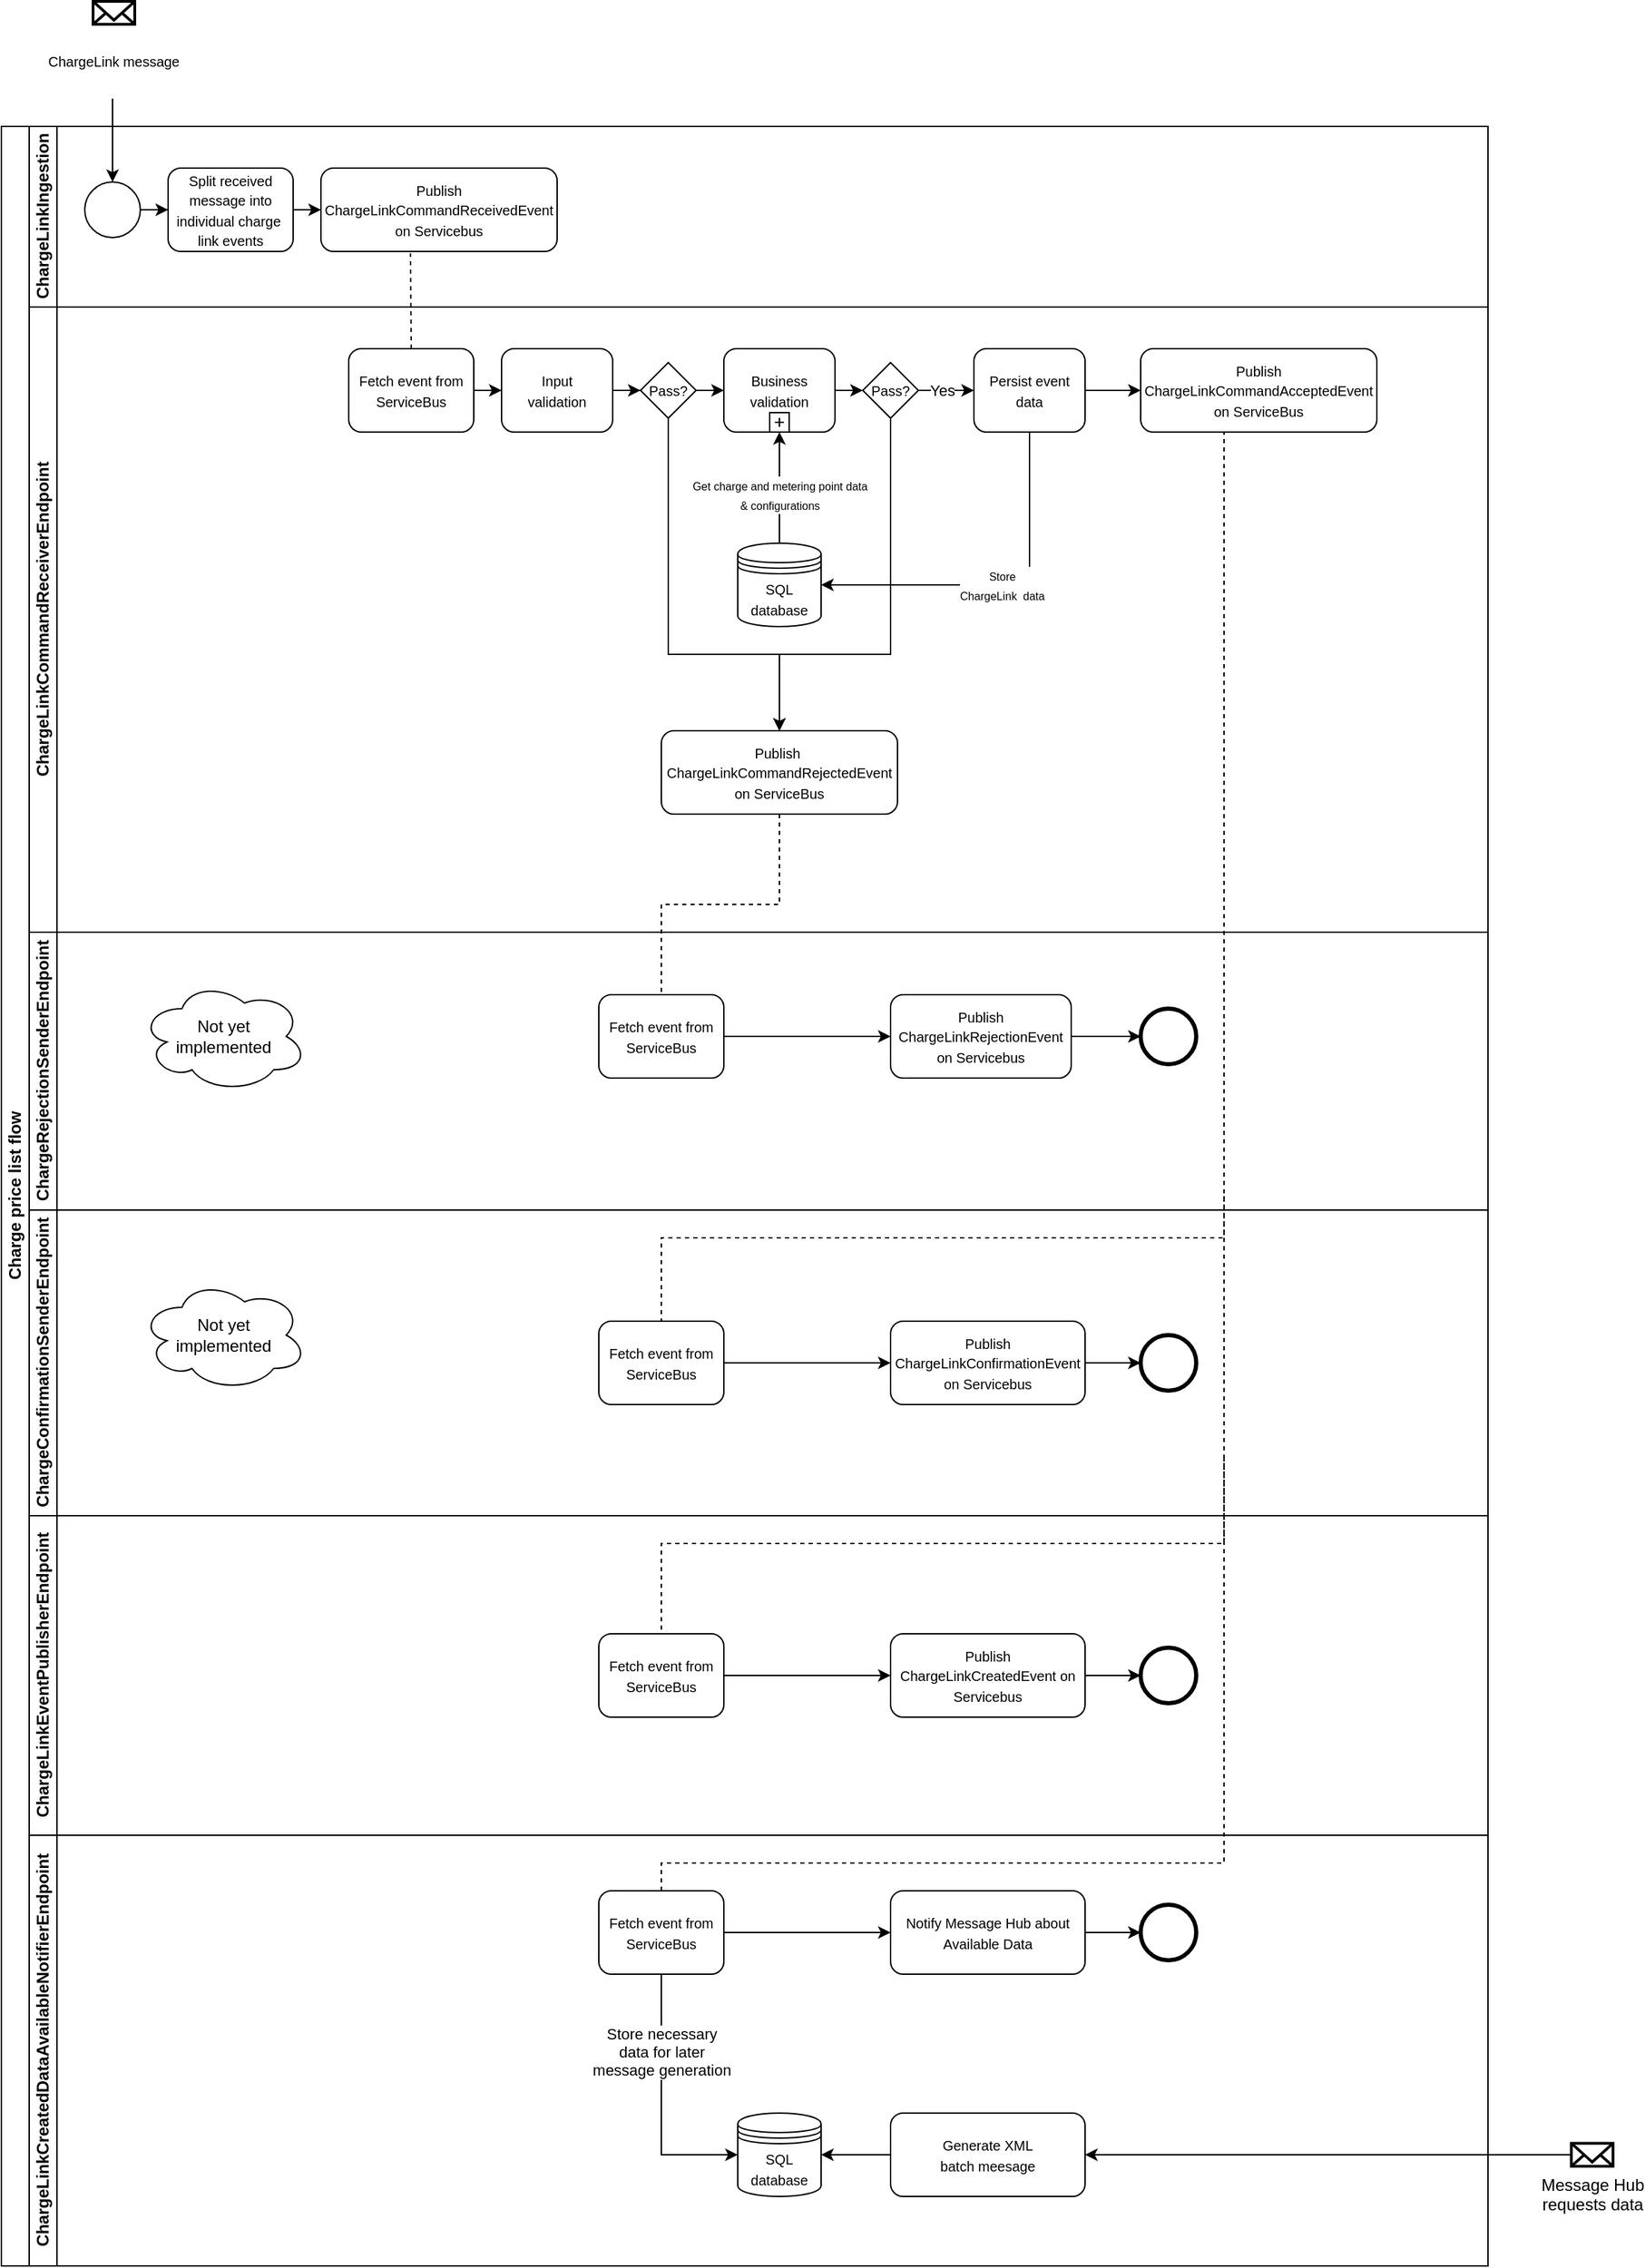 <mxfile version="15.4.0" type="device"><diagram id="prtHgNgQTEPvFCAcTncT" name="Page-1"><mxGraphModel dx="1088" dy="880" grid="1" gridSize="10" guides="1" tooltips="1" connect="1" arrows="1" fold="1" page="1" pageScale="1" pageWidth="827" pageHeight="1169" math="0" shadow="0"><root><mxCell id="0"/><mxCell id="1" parent="0"/><mxCell id="dNxyNK7c78bLwvsdeMH5-19" value="Charge price list flow" style="swimlane;html=1;childLayout=stackLayout;resizeParent=1;resizeParentMax=0;horizontal=0;startSize=20;horizontalStack=0;rounded=0;" parent="1" vertex="1"><mxGeometry x="120" y="120" width="1070" height="1540" as="geometry"><mxRectangle x="120" y="120" width="30" height="180" as="alternateBounds"/></mxGeometry></mxCell><mxCell id="dNxyNK7c78bLwvsdeMH5-20" value="ChargeLinkIngestion" style="swimlane;html=1;startSize=20;horizontal=0;" parent="dNxyNK7c78bLwvsdeMH5-19" vertex="1"><mxGeometry x="20" width="1050" height="130" as="geometry"><mxRectangle x="20" width="530" height="20" as="alternateBounds"/></mxGeometry></mxCell><mxCell id="dNxyNK7c78bLwvsdeMH5-25" value="" style="edgeStyle=orthogonalEdgeStyle;rounded=0;orthogonalLoop=1;jettySize=auto;html=1;" parent="dNxyNK7c78bLwvsdeMH5-20" source="dNxyNK7c78bLwvsdeMH5-23" target="dNxyNK7c78bLwvsdeMH5-24" edge="1"><mxGeometry relative="1" as="geometry"/></mxCell><mxCell id="dNxyNK7c78bLwvsdeMH5-23" value="" style="ellipse;whiteSpace=wrap;html=1;" parent="dNxyNK7c78bLwvsdeMH5-20" vertex="1"><mxGeometry x="40" y="40" width="40" height="40" as="geometry"/></mxCell><mxCell id="dNxyNK7c78bLwvsdeMH5-24" value="&lt;span style=&quot;font-size: 10px&quot;&gt;Split received message into individual charge&amp;nbsp; link events&lt;/span&gt;" style="rounded=1;whiteSpace=wrap;html=1;fontFamily=Helvetica;fontSize=12;fontColor=#000000;align=center;" parent="dNxyNK7c78bLwvsdeMH5-20" vertex="1"><mxGeometry x="100" y="30" width="90" height="60" as="geometry"/></mxCell><mxCell id="dNxyNK7c78bLwvsdeMH5-30" value="&lt;font style=&quot;font-size: 10px&quot;&gt;Publish ChargeLinkCommandReceivedEvent on Servicebus&lt;/font&gt;" style="rounded=1;whiteSpace=wrap;html=1;fontFamily=Helvetica;fontSize=12;fontColor=#000000;align=center;" parent="dNxyNK7c78bLwvsdeMH5-20" vertex="1"><mxGeometry x="210" y="30" width="170" height="60" as="geometry"/></mxCell><mxCell id="ctsextWRXBwKodFWN5Jo-71" value="" style="edgeStyle=orthogonalEdgeStyle;rounded=0;orthogonalLoop=1;jettySize=auto;html=1;" parent="dNxyNK7c78bLwvsdeMH5-20" source="dNxyNK7c78bLwvsdeMH5-24" edge="1"><mxGeometry relative="1" as="geometry"><mxPoint x="210" y="60" as="targetPoint"/></mxGeometry></mxCell><mxCell id="dNxyNK7c78bLwvsdeMH5-21" value="ChargeLinkCommandReceiverEndpoint" style="swimlane;html=1;startSize=20;horizontal=0;" parent="dNxyNK7c78bLwvsdeMH5-19" vertex="1"><mxGeometry x="20" y="130" width="1050" height="450" as="geometry"><mxRectangle x="20" y="120" width="530" height="20" as="alternateBounds"/></mxGeometry></mxCell><mxCell id="dNxyNK7c78bLwvsdeMH5-26" value="&lt;font style=&quot;font-size: 10px&quot;&gt;Fetch event from ServiceBus&lt;/font&gt;" style="rounded=1;whiteSpace=wrap;html=1;fontFamily=Helvetica;fontSize=12;fontColor=#000000;align=center;" parent="dNxyNK7c78bLwvsdeMH5-21" vertex="1"><mxGeometry x="230" y="30" width="90" height="60" as="geometry"/></mxCell><mxCell id="rC1GJPfdWXj2VEU5Gnrh-1" style="edgeStyle=orthogonalEdgeStyle;rounded=0;orthogonalLoop=1;jettySize=auto;html=1;entryX=0.5;entryY=0;entryDx=0;entryDy=0;" parent="dNxyNK7c78bLwvsdeMH5-21" source="ctsextWRXBwKodFWN5Jo-94" target="q94TWwSRBSF3cy6hSpi0-69" edge="1"><mxGeometry relative="1" as="geometry"><Array as="points"><mxPoint x="620" y="250"/><mxPoint x="540" y="250"/></Array></mxGeometry></mxCell><mxCell id="ctsextWRXBwKodFWN5Jo-94" value="&lt;font style=&quot;font-size: 10px&quot;&gt;Pass?&lt;/font&gt;" style="rhombus;whiteSpace=wrap;html=1;fontFamily=Helvetica;fontSize=12;fontColor=#000000;align=center;" parent="dNxyNK7c78bLwvsdeMH5-21" vertex="1"><mxGeometry x="600" y="40" width="40" height="40" as="geometry"/></mxCell><mxCell id="ctsextWRXBwKodFWN5Jo-96" value="" style="endArrow=classic;html=1;exitX=1;exitY=0.5;exitDx=0;exitDy=0;entryX=0;entryY=0.5;entryDx=0;entryDy=0;" parent="dNxyNK7c78bLwvsdeMH5-21" source="ctsextWRXBwKodFWN5Jo-90" target="ctsextWRXBwKodFWN5Jo-94" edge="1"><mxGeometry width="50" height="50" relative="1" as="geometry"><mxPoint x="600" y="120" as="sourcePoint"/><mxPoint x="650" y="70" as="targetPoint"/></mxGeometry></mxCell><mxCell id="ctsextWRXBwKodFWN5Jo-120" value="&lt;font style=&quot;font-size: 10px&quot;&gt;Publish&lt;br&gt;ChargeLinkCommandAcceptedEvent on ServiceBus&lt;br&gt;&lt;/font&gt;" style="whiteSpace=wrap;html=1;rounded=1;" parent="dNxyNK7c78bLwvsdeMH5-21" vertex="1"><mxGeometry x="800" y="30" width="170" height="60" as="geometry"/></mxCell><mxCell id="ctsextWRXBwKodFWN5Jo-103" value="&lt;font style=&quot;font-size: 10px&quot;&gt;Persist event data&lt;/font&gt;" style="whiteSpace=wrap;html=1;rounded=1;" parent="dNxyNK7c78bLwvsdeMH5-21" vertex="1"><mxGeometry x="680" y="30" width="80" height="60" as="geometry"/></mxCell><mxCell id="ctsextWRXBwKodFWN5Jo-104" value="Yes" style="edgeStyle=orthogonalEdgeStyle;rounded=0;orthogonalLoop=1;jettySize=auto;html=1;" parent="dNxyNK7c78bLwvsdeMH5-21" source="ctsextWRXBwKodFWN5Jo-94" target="ctsextWRXBwKodFWN5Jo-103" edge="1"><mxGeometry x="-0.149" relative="1" as="geometry"><mxPoint as="offset"/></mxGeometry></mxCell><mxCell id="ctsextWRXBwKodFWN5Jo-122" value="" style="endArrow=classic;html=1;exitX=1;exitY=0.5;exitDx=0;exitDy=0;" parent="dNxyNK7c78bLwvsdeMH5-21" source="ctsextWRXBwKodFWN5Jo-103" target="ctsextWRXBwKodFWN5Jo-120" edge="1"><mxGeometry width="50" height="50" relative="1" as="geometry"><mxPoint x="600" y="80" as="sourcePoint"/><mxPoint x="650" y="30" as="targetPoint"/></mxGeometry></mxCell><mxCell id="Q6cT-gCsJ8WMCQeDimFC-4" value="" style="group;rounded=0;" parent="dNxyNK7c78bLwvsdeMH5-21" vertex="1" connectable="0"><mxGeometry x="340" y="30" width="80" height="60" as="geometry"/></mxCell><mxCell id="Q6cT-gCsJ8WMCQeDimFC-5" value="&lt;span style=&quot;font-size: 10px&quot;&gt;Input &lt;br&gt;validation&lt;/span&gt;" style="whiteSpace=wrap;html=1;rounded=1;" parent="Q6cT-gCsJ8WMCQeDimFC-4" vertex="1"><mxGeometry width="80" height="60" as="geometry"/></mxCell><mxCell id="Q6cT-gCsJ8WMCQeDimFC-9" value="" style="edgeStyle=orthogonalEdgeStyle;rounded=0;orthogonalLoop=1;jettySize=auto;html=1;entryX=0;entryY=0.5;entryDx=0;entryDy=0;" parent="dNxyNK7c78bLwvsdeMH5-21" source="Q6cT-gCsJ8WMCQeDimFC-5" target="Q6cT-gCsJ8WMCQeDimFC-10" edge="1"><mxGeometry relative="1" as="geometry"><mxPoint x="500" y="60" as="targetPoint"/></mxGeometry></mxCell><mxCell id="Q6cT-gCsJ8WMCQeDimFC-3" value="" style="edgeStyle=orthogonalEdgeStyle;rounded=0;orthogonalLoop=1;jettySize=auto;html=1;entryX=0;entryY=0.5;entryDx=0;entryDy=0;" parent="dNxyNK7c78bLwvsdeMH5-21" source="dNxyNK7c78bLwvsdeMH5-26" target="Q6cT-gCsJ8WMCQeDimFC-5" edge="1"><mxGeometry relative="1" as="geometry"><mxPoint x="360" y="60" as="targetPoint"/></mxGeometry></mxCell><mxCell id="rC1GJPfdWXj2VEU5Gnrh-2" style="edgeStyle=orthogonalEdgeStyle;rounded=0;orthogonalLoop=1;jettySize=auto;html=1;entryX=0.5;entryY=0;entryDx=0;entryDy=0;" parent="dNxyNK7c78bLwvsdeMH5-21" source="Q6cT-gCsJ8WMCQeDimFC-10" target="q94TWwSRBSF3cy6hSpi0-69" edge="1"><mxGeometry relative="1" as="geometry"><Array as="points"><mxPoint x="460" y="250"/><mxPoint x="540" y="250"/></Array></mxGeometry></mxCell><mxCell id="Q6cT-gCsJ8WMCQeDimFC-10" value="&lt;font style=&quot;font-size: 10px&quot;&gt;Pass?&lt;/font&gt;" style="rhombus;whiteSpace=wrap;html=1;fontFamily=Helvetica;fontSize=12;fontColor=#000000;align=center;" parent="dNxyNK7c78bLwvsdeMH5-21" vertex="1"><mxGeometry x="440" y="40" width="40" height="40" as="geometry"/></mxCell><mxCell id="Q6cT-gCsJ8WMCQeDimFC-13" value="" style="edgeStyle=orthogonalEdgeStyle;rounded=0;orthogonalLoop=1;jettySize=auto;html=1;entryX=0;entryY=0.5;entryDx=0;entryDy=0;" parent="dNxyNK7c78bLwvsdeMH5-21" source="Q6cT-gCsJ8WMCQeDimFC-10" target="ctsextWRXBwKodFWN5Jo-90" edge="1"><mxGeometry relative="1" as="geometry"><mxPoint x="500" y="130" as="targetPoint"/></mxGeometry></mxCell><mxCell id="ctsextWRXBwKodFWN5Jo-95" value="" style="group" parent="dNxyNK7c78bLwvsdeMH5-21" vertex="1" connectable="0"><mxGeometry x="500" y="30" width="80" height="60" as="geometry"/></mxCell><mxCell id="ctsextWRXBwKodFWN5Jo-90" value="&lt;font style=&quot;font-size: 10px&quot;&gt;Business validation&lt;/font&gt;" style="whiteSpace=wrap;html=1;rounded=1;" parent="ctsextWRXBwKodFWN5Jo-95" vertex="1"><mxGeometry width="80" height="60" as="geometry"/></mxCell><mxCell id="ctsextWRXBwKodFWN5Jo-93" value="" style="shape=plus;html=1;outlineConnect=0;strokeColor=#000000;" parent="ctsextWRXBwKodFWN5Jo-95" vertex="1"><mxGeometry x="33" y="46" width="14" height="14" as="geometry"/></mxCell><mxCell id="Q6cT-gCsJ8WMCQeDimFC-19" value="&lt;font style=&quot;font-size: 10px&quot;&gt;SQL database&lt;/font&gt;" style="shape=datastore;whiteSpace=wrap;html=1;" parent="dNxyNK7c78bLwvsdeMH5-21" vertex="1"><mxGeometry x="510" y="170" width="60" height="60" as="geometry"/></mxCell><mxCell id="q94TWwSRBSF3cy6hSpi0-69" value="&lt;span style=&quot;font-size: 10px&quot;&gt;Publish&amp;nbsp;&lt;/span&gt;&lt;br style=&quot;font-size: 10px&quot;&gt;&lt;span style=&quot;font-size: 10px&quot;&gt;ChargeLinkCommandRejectedEvent on ServiceBus&lt;/span&gt;" style="whiteSpace=wrap;html=1;rounded=1;" parent="dNxyNK7c78bLwvsdeMH5-21" vertex="1"><mxGeometry x="455" y="305" width="170" height="60" as="geometry"/></mxCell><mxCell id="Q6cT-gCsJ8WMCQeDimFC-25" value="&lt;font style=&quot;font-size: 8px&quot;&gt;Store &lt;br&gt;ChargeLink&amp;nbsp; data&lt;/font&gt;" style="edgeStyle=orthogonalEdgeStyle;rounded=0;orthogonalLoop=1;jettySize=auto;html=1;entryX=1;entryY=0.5;entryDx=0;entryDy=0;" parent="dNxyNK7c78bLwvsdeMH5-21" source="ctsextWRXBwKodFWN5Jo-103" target="Q6cT-gCsJ8WMCQeDimFC-19" edge="1"><mxGeometry relative="1" as="geometry"><mxPoint x="720" y="170" as="targetPoint"/><Array as="points"><mxPoint x="720" y="200"/></Array></mxGeometry></mxCell><mxCell id="q94TWwSRBSF3cy6hSpi0-39" value="ChargeRejectionSenderEndpoint" style="swimlane;html=1;startSize=20;horizontal=0;" parent="dNxyNK7c78bLwvsdeMH5-19" vertex="1"><mxGeometry x="20" y="580" width="1050" height="200" as="geometry"><mxRectangle x="20" y="120" width="530" height="20" as="alternateBounds"/></mxGeometry></mxCell><mxCell id="q94TWwSRBSF3cy6hSpi0-72" value="" style="shape=mxgraph.bpmn.shape;html=1;verticalLabelPosition=bottom;labelBackgroundColor=#ffffff;verticalAlign=top;align=center;perimeter=ellipsePerimeter;outlineConnect=0;outline=end;symbol=general;strokeColor=#000000;" parent="q94TWwSRBSF3cy6hSpi0-39" vertex="1"><mxGeometry x="800" y="55" width="40" height="40" as="geometry"/></mxCell><mxCell id="Q6cT-gCsJ8WMCQeDimFC-33" value="" style="edgeStyle=orthogonalEdgeStyle;rounded=0;orthogonalLoop=1;jettySize=auto;html=1;entryX=0;entryY=0.5;entryDx=0;entryDy=0;exitX=1;exitY=0.5;exitDx=0;exitDy=0;" parent="q94TWwSRBSF3cy6hSpi0-39" source="hIE2ICfXK34snAw4k6og-7" target="q94TWwSRBSF3cy6hSpi0-72" edge="1"><mxGeometry relative="1" as="geometry"><mxPoint x="550" y="70" as="targetPoint"/><mxPoint x="670" y="75" as="sourcePoint"/></mxGeometry></mxCell><mxCell id="hIE2ICfXK34snAw4k6og-10" style="edgeStyle=orthogonalEdgeStyle;rounded=0;orthogonalLoop=1;jettySize=auto;html=1;entryX=0;entryY=0.5;entryDx=0;entryDy=0;" parent="q94TWwSRBSF3cy6hSpi0-39" source="hIE2ICfXK34snAw4k6og-5" target="hIE2ICfXK34snAw4k6og-7" edge="1"><mxGeometry relative="1" as="geometry"/></mxCell><mxCell id="hIE2ICfXK34snAw4k6og-5" value="&lt;font style=&quot;font-size: 10px&quot;&gt;Fetch event from ServiceBus&lt;/font&gt;" style="rounded=1;whiteSpace=wrap;html=1;fontFamily=Helvetica;fontSize=12;fontColor=#000000;align=center;" parent="q94TWwSRBSF3cy6hSpi0-39" vertex="1"><mxGeometry x="410" y="45" width="90" height="60" as="geometry"/></mxCell><mxCell id="hIE2ICfXK34snAw4k6og-7" value="&lt;font style=&quot;font-size: 10px&quot;&gt;Publish ChargeLinkRejectionEvent on Servicebus&lt;/font&gt;" style="rounded=1;whiteSpace=wrap;html=1;fontFamily=Helvetica;fontSize=12;fontColor=#000000;align=center;" parent="q94TWwSRBSF3cy6hSpi0-39" vertex="1"><mxGeometry x="620" y="45" width="130" height="60" as="geometry"/></mxCell><mxCell id="cuYVz2piH2fWlT6HLzP4-1" value="Not yet&lt;br&gt;implemented" style="ellipse;shape=cloud;whiteSpace=wrap;html=1;" parent="q94TWwSRBSF3cy6hSpi0-39" vertex="1"><mxGeometry x="80" y="35" width="120" height="80" as="geometry"/></mxCell><mxCell id="q94TWwSRBSF3cy6hSpi0-66" value="ChargeConfirmationSenderEndpoint" style="swimlane;html=1;startSize=20;horizontal=0;" parent="dNxyNK7c78bLwvsdeMH5-19" vertex="1"><mxGeometry x="20" y="780" width="1050" height="220" as="geometry"><mxRectangle x="20" y="120" width="530" height="20" as="alternateBounds"/></mxGeometry></mxCell><mxCell id="ctsextWRXBwKodFWN5Jo-110" value="" style="shape=mxgraph.bpmn.shape;html=1;verticalLabelPosition=bottom;labelBackgroundColor=#ffffff;verticalAlign=top;align=center;perimeter=ellipsePerimeter;outlineConnect=0;outline=end;symbol=general;strokeColor=#000000;" parent="q94TWwSRBSF3cy6hSpi0-66" vertex="1"><mxGeometry x="800" y="90" width="40" height="40" as="geometry"/></mxCell><mxCell id="q94TWwSRBSF3cy6hSpi0-76" value="" style="edgeStyle=orthogonalEdgeStyle;rounded=0;orthogonalLoop=1;jettySize=auto;html=1;exitX=1;exitY=0.5;exitDx=0;exitDy=0;" parent="q94TWwSRBSF3cy6hSpi0-66" source="hIE2ICfXK34snAw4k6og-8" target="ctsextWRXBwKodFWN5Jo-110" edge="1"><mxGeometry relative="1" as="geometry"><mxPoint x="1240" y="-420" as="targetPoint"/><mxPoint x="860" y="105" as="sourcePoint"/></mxGeometry></mxCell><mxCell id="hIE2ICfXK34snAw4k6og-8" value="&lt;font style=&quot;font-size: 10px&quot;&gt;Publish ChargeLinkConfirmationEvent on Servicebus&lt;/font&gt;" style="rounded=1;whiteSpace=wrap;html=1;fontFamily=Helvetica;fontSize=12;fontColor=#000000;align=center;" parent="q94TWwSRBSF3cy6hSpi0-66" vertex="1"><mxGeometry x="620" y="80" width="140" height="60" as="geometry"/></mxCell><mxCell id="hIE2ICfXK34snAw4k6og-9" value="&lt;font style=&quot;font-size: 10px&quot;&gt;Fetch event from ServiceBus&lt;/font&gt;" style="rounded=1;whiteSpace=wrap;html=1;fontFamily=Helvetica;fontSize=12;fontColor=#000000;align=center;" parent="q94TWwSRBSF3cy6hSpi0-66" vertex="1"><mxGeometry x="410" y="80" width="90" height="60" as="geometry"/></mxCell><mxCell id="hIE2ICfXK34snAw4k6og-12" style="edgeStyle=orthogonalEdgeStyle;rounded=0;orthogonalLoop=1;jettySize=auto;html=1;exitX=1;exitY=0.5;exitDx=0;exitDy=0;entryX=0;entryY=0.5;entryDx=0;entryDy=0;" parent="q94TWwSRBSF3cy6hSpi0-66" source="hIE2ICfXK34snAw4k6og-9" target="hIE2ICfXK34snAw4k6og-8" edge="1"><mxGeometry relative="1" as="geometry"><mxPoint x="560" y="120" as="targetPoint"/></mxGeometry></mxCell><mxCell id="cuYVz2piH2fWlT6HLzP4-2" value="Not yet&lt;br&gt;implemented" style="ellipse;shape=cloud;whiteSpace=wrap;html=1;" parent="q94TWwSRBSF3cy6hSpi0-66" vertex="1"><mxGeometry x="80" y="50" width="120" height="80" as="geometry"/></mxCell><mxCell id="hIE2ICfXK34snAw4k6og-1" value="ChargeLinkEventPublisherEndpoint" style="swimlane;html=1;startSize=20;horizontal=0;" parent="dNxyNK7c78bLwvsdeMH5-19" vertex="1"><mxGeometry x="20" y="1000" width="1050" height="230" as="geometry"><mxRectangle x="20" y="120" width="530" height="20" as="alternateBounds"/></mxGeometry></mxCell><mxCell id="hIE2ICfXK34snAw4k6og-3" value="" style="shape=mxgraph.bpmn.shape;html=1;verticalLabelPosition=bottom;labelBackgroundColor=#ffffff;verticalAlign=top;align=center;perimeter=ellipsePerimeter;outlineConnect=0;outline=end;symbol=general;strokeColor=#000000;" parent="hIE2ICfXK34snAw4k6og-1" vertex="1"><mxGeometry x="800" y="95" width="40" height="40" as="geometry"/></mxCell><mxCell id="hIE2ICfXK34snAw4k6og-4" value="" style="edgeStyle=orthogonalEdgeStyle;rounded=0;orthogonalLoop=1;jettySize=auto;html=1;exitX=1;exitY=0.5;exitDx=0;exitDy=0;" parent="hIE2ICfXK34snAw4k6og-1" source="Q98B1ralaChREORAATVw-1" edge="1"><mxGeometry relative="1" as="geometry"><mxPoint x="800" y="115" as="targetPoint"/><mxPoint x="1002.5" y="145" as="sourcePoint"/></mxGeometry></mxCell><mxCell id="Q98B1ralaChREORAATVw-1" value="&lt;font style=&quot;font-size: 10px&quot;&gt;Publish ChargeLinkCreatedEvent on Servicebus&lt;/font&gt;" style="rounded=1;whiteSpace=wrap;html=1;fontFamily=Helvetica;fontSize=12;fontColor=#000000;align=center;" parent="hIE2ICfXK34snAw4k6og-1" vertex="1"><mxGeometry x="620" y="85" width="140" height="60" as="geometry"/></mxCell><mxCell id="Q98B1ralaChREORAATVw-2" value="&lt;font style=&quot;font-size: 10px&quot;&gt;Fetch event from ServiceBus&lt;/font&gt;" style="rounded=1;whiteSpace=wrap;html=1;fontFamily=Helvetica;fontSize=12;fontColor=#000000;align=center;" parent="hIE2ICfXK34snAw4k6og-1" vertex="1"><mxGeometry x="410" y="85" width="90" height="60" as="geometry"/></mxCell><mxCell id="Q98B1ralaChREORAATVw-3" style="edgeStyle=orthogonalEdgeStyle;rounded=0;orthogonalLoop=1;jettySize=auto;html=1;exitX=1;exitY=0.5;exitDx=0;exitDy=0;entryX=0;entryY=0.5;entryDx=0;entryDy=0;" parent="hIE2ICfXK34snAw4k6og-1" source="Q98B1ralaChREORAATVw-2" target="Q98B1ralaChREORAATVw-1" edge="1"><mxGeometry relative="1" as="geometry"><mxPoint x="300" y="-735" as="targetPoint"/></mxGeometry></mxCell><mxCell id="cuYVz2piH2fWlT6HLzP4-58" value="ChargeLinkCreatedDataAvailableNotifierEndpoint" style="swimlane;html=1;startSize=20;horizontal=0;" parent="dNxyNK7c78bLwvsdeMH5-19" vertex="1"><mxGeometry x="20" y="1230" width="1050" height="310" as="geometry"><mxRectangle x="20" y="120" width="530" height="20" as="alternateBounds"/></mxGeometry></mxCell><mxCell id="cuYVz2piH2fWlT6HLzP4-59" value="" style="shape=mxgraph.bpmn.shape;html=1;verticalLabelPosition=bottom;labelBackgroundColor=#ffffff;verticalAlign=top;align=center;perimeter=ellipsePerimeter;outlineConnect=0;outline=end;symbol=general;strokeColor=#000000;" parent="cuYVz2piH2fWlT6HLzP4-58" vertex="1"><mxGeometry x="800" y="50" width="40" height="40" as="geometry"/></mxCell><mxCell id="cuYVz2piH2fWlT6HLzP4-60" value="" style="edgeStyle=orthogonalEdgeStyle;rounded=0;orthogonalLoop=1;jettySize=auto;html=1;exitX=1;exitY=0.5;exitDx=0;exitDy=0;" parent="cuYVz2piH2fWlT6HLzP4-58" source="cuYVz2piH2fWlT6HLzP4-61" target="cuYVz2piH2fWlT6HLzP4-59" edge="1"><mxGeometry relative="1" as="geometry"><mxPoint x="1320" y="-440" as="targetPoint"/><mxPoint x="1002.5" y="100" as="sourcePoint"/></mxGeometry></mxCell><mxCell id="cuYVz2piH2fWlT6HLzP4-61" value="&lt;font style=&quot;font-size: 10px&quot;&gt;Notify Message Hub about Available Data&lt;br&gt;&lt;/font&gt;" style="rounded=1;whiteSpace=wrap;html=1;fontFamily=Helvetica;fontSize=12;fontColor=#000000;align=center;" parent="cuYVz2piH2fWlT6HLzP4-58" vertex="1"><mxGeometry x="620" y="40" width="140" height="60" as="geometry"/></mxCell><mxCell id="nkf_SJa6xai9Zmc_LcEm-25" style="edgeStyle=orthogonalEdgeStyle;rounded=0;orthogonalLoop=1;jettySize=auto;html=1;entryX=0;entryY=0.5;entryDx=0;entryDy=0;exitX=0.5;exitY=1;exitDx=0;exitDy=0;" parent="cuYVz2piH2fWlT6HLzP4-58" source="cuYVz2piH2fWlT6HLzP4-62" target="nkf_SJa6xai9Zmc_LcEm-24" edge="1"><mxGeometry relative="1" as="geometry"/></mxCell><mxCell id="nkf_SJa6xai9Zmc_LcEm-40" value="Store necessary &lt;br&gt;data for later &lt;br&gt;message generation" style="edgeLabel;html=1;align=center;verticalAlign=middle;resizable=0;points=[];" parent="nkf_SJa6xai9Zmc_LcEm-25" vertex="1" connectable="0"><mxGeometry x="-0.12" relative="1" as="geometry"><mxPoint y="-26" as="offset"/></mxGeometry></mxCell><mxCell id="cuYVz2piH2fWlT6HLzP4-62" value="&lt;font style=&quot;font-size: 10px&quot;&gt;Fetch event from ServiceBus&lt;/font&gt;" style="rounded=1;whiteSpace=wrap;html=1;fontFamily=Helvetica;fontSize=12;fontColor=#000000;align=center;" parent="cuYVz2piH2fWlT6HLzP4-58" vertex="1"><mxGeometry x="410" y="40" width="90" height="60" as="geometry"/></mxCell><mxCell id="cuYVz2piH2fWlT6HLzP4-63" style="edgeStyle=orthogonalEdgeStyle;rounded=0;orthogonalLoop=1;jettySize=auto;html=1;exitX=1;exitY=0.5;exitDx=0;exitDy=0;" parent="cuYVz2piH2fWlT6HLzP4-58" source="cuYVz2piH2fWlT6HLzP4-62" edge="1"><mxGeometry relative="1" as="geometry"><mxPoint x="620" y="70" as="targetPoint"/></mxGeometry></mxCell><mxCell id="nkf_SJa6xai9Zmc_LcEm-24" value="&lt;font style=&quot;font-size: 10px&quot;&gt;SQL database&lt;/font&gt;" style="shape=datastore;whiteSpace=wrap;html=1;" parent="cuYVz2piH2fWlT6HLzP4-58" vertex="1"><mxGeometry x="510" y="200" width="60" height="60" as="geometry"/></mxCell><mxCell id="nkf_SJa6xai9Zmc_LcEm-36" style="edgeStyle=orthogonalEdgeStyle;rounded=0;orthogonalLoop=1;jettySize=auto;html=1;entryX=1;entryY=0.5;entryDx=0;entryDy=0;" parent="cuYVz2piH2fWlT6HLzP4-58" source="nkf_SJa6xai9Zmc_LcEm-34" target="nkf_SJa6xai9Zmc_LcEm-24" edge="1"><mxGeometry relative="1" as="geometry"/></mxCell><mxCell id="nkf_SJa6xai9Zmc_LcEm-34" value="&lt;font style=&quot;font-size: 10px&quot;&gt;Generate XML &lt;br&gt;batch meesage&lt;br&gt;&lt;/font&gt;" style="rounded=1;whiteSpace=wrap;html=1;fontFamily=Helvetica;fontSize=12;fontColor=#000000;align=center;" parent="cuYVz2piH2fWlT6HLzP4-58" vertex="1"><mxGeometry x="620" y="200" width="140" height="60" as="geometry"/></mxCell><mxCell id="ctsextWRXBwKodFWN5Jo-78" value="" style="endArrow=none;dashed=1;html=1;entryX=0.379;entryY=1.023;entryDx=0;entryDy=0;exitX=0.5;exitY=0;exitDx=0;exitDy=0;entryPerimeter=0;" parent="dNxyNK7c78bLwvsdeMH5-19" source="dNxyNK7c78bLwvsdeMH5-26" target="dNxyNK7c78bLwvsdeMH5-30" edge="1"><mxGeometry width="50" height="50" relative="1" as="geometry"><mxPoint x="620" y="240" as="sourcePoint"/><mxPoint x="670" y="190" as="targetPoint"/></mxGeometry></mxCell><mxCell id="Q6cT-gCsJ8WMCQeDimFC-31" value="" style="endArrow=none;dashed=1;edgeStyle=orthogonalEdgeStyle;rounded=0;orthogonalLoop=1;jettySize=auto;html=1;entryX=0.5;entryY=0;entryDx=0;entryDy=0;exitX=0.5;exitY=1;exitDx=0;exitDy=0;" parent="dNxyNK7c78bLwvsdeMH5-19" source="q94TWwSRBSF3cy6hSpi0-69" target="hIE2ICfXK34snAw4k6og-5" edge="1"><mxGeometry relative="1" as="geometry"><mxPoint x="441.25" y="618" as="targetPoint"/></mxGeometry></mxCell><mxCell id="Q6cT-gCsJ8WMCQeDimFC-36" value="" style="endArrow=none;dashed=1;edgeStyle=orthogonalEdgeStyle;rounded=0;orthogonalLoop=1;jettySize=auto;html=1;entryX=0.5;entryY=0;entryDx=0;entryDy=0;exitX=0.5;exitY=1;exitDx=0;exitDy=0;" parent="dNxyNK7c78bLwvsdeMH5-19" source="ctsextWRXBwKodFWN5Jo-120" target="hIE2ICfXK34snAw4k6og-9" edge="1"><mxGeometry relative="1" as="geometry"><mxPoint x="885" y="220" as="sourcePoint"/><mxPoint x="670" y="520" as="targetPoint"/><Array as="points"><mxPoint x="880" y="220"/><mxPoint x="880" y="800"/><mxPoint x="475" y="800"/></Array></mxGeometry></mxCell><mxCell id="ctsextWRXBwKodFWN5Jo-56" value="" style="edgeStyle=orthogonalEdgeStyle;rounded=0;orthogonalLoop=1;jettySize=auto;html=1;" parent="1" edge="1"><mxGeometry relative="1" as="geometry"><mxPoint x="200" y="100" as="sourcePoint"/><mxPoint x="200" y="160" as="targetPoint"/></mxGeometry></mxCell><mxCell id="ctsextWRXBwKodFWN5Jo-59" value="" style="html=1;verticalLabelPosition=bottom;align=center;labelBackgroundColor=#ffffff;verticalAlign=top;strokeWidth=2;strokeColor=#000000;shadow=0;dashed=0;shape=mxgraph.ios7.icons.mail;" parent="1" vertex="1"><mxGeometry x="186" y="30" width="30" height="16.5" as="geometry"/></mxCell><mxCell id="ctsextWRXBwKodFWN5Jo-60" value="&lt;font style=&quot;font-size: 10px&quot;&gt;ChargeLink message&lt;br&gt;&lt;/font&gt;" style="text;html=1;strokeColor=none;fillColor=none;align=center;verticalAlign=middle;whiteSpace=wrap;rounded=0;" parent="1" vertex="1"><mxGeometry x="146" y="62.5" width="110" height="20" as="geometry"/></mxCell><mxCell id="Q6cT-gCsJ8WMCQeDimFC-18" value="&lt;font&gt;&lt;font style=&quot;font-size: 8px&quot;&gt;Get charge and metering point data&lt;br&gt;&amp;amp; configurations&lt;/font&gt;&lt;br&gt;&lt;/font&gt;" style="edgeStyle=orthogonalEdgeStyle;rounded=0;orthogonalLoop=1;jettySize=auto;html=1;exitX=0.5;exitY=0;exitDx=0;exitDy=0;" parent="1" source="Q6cT-gCsJ8WMCQeDimFC-19" edge="1"><mxGeometry x="-0.375" y="-10" relative="1" as="geometry"><mxPoint x="680.0" y="370" as="sourcePoint"/><mxPoint x="680" y="340" as="targetPoint"/><Array as="points"><mxPoint x="680" y="380"/><mxPoint x="680" y="380"/></Array><mxPoint x="-10" y="-10" as="offset"/></mxGeometry></mxCell><mxCell id="hIE2ICfXK34snAw4k6og-13" value="" style="endArrow=none;dashed=1;edgeStyle=orthogonalEdgeStyle;rounded=0;orthogonalLoop=1;jettySize=auto;html=1;entryX=0.5;entryY=0;entryDx=0;entryDy=0;" parent="1" target="Q98B1ralaChREORAATVw-2" edge="1"><mxGeometry relative="1" as="geometry"><mxPoint x="770" y="1080" as="targetPoint"/><mxPoint x="1000" y="890" as="sourcePoint"/><Array as="points"><mxPoint x="1000" y="1140"/><mxPoint x="595" y="1140"/></Array></mxGeometry></mxCell><mxCell id="cuYVz2piH2fWlT6HLzP4-64" value="" style="endArrow=none;dashed=1;html=1;rounded=0;edgeStyle=orthogonalEdgeStyle;exitX=0.5;exitY=0;exitDx=0;exitDy=0;" parent="1" source="cuYVz2piH2fWlT6HLzP4-62" edge="1"><mxGeometry width="50" height="50" relative="1" as="geometry"><mxPoint x="688" y="1175" as="sourcePoint"/><mxPoint x="1000" y="1079" as="targetPoint"/><Array as="points"><mxPoint x="595" y="1370"/><mxPoint x="1000" y="1370"/></Array></mxGeometry></mxCell><mxCell id="nkf_SJa6xai9Zmc_LcEm-38" style="edgeStyle=orthogonalEdgeStyle;rounded=0;orthogonalLoop=1;jettySize=auto;html=1;entryX=1;entryY=0.5;entryDx=0;entryDy=0;" parent="1" source="nkf_SJa6xai9Zmc_LcEm-23" target="nkf_SJa6xai9Zmc_LcEm-34" edge="1"><mxGeometry relative="1" as="geometry"/></mxCell><mxCell id="nkf_SJa6xai9Zmc_LcEm-23" value="Message Hub &lt;br&gt;requests data" style="html=1;verticalLabelPosition=bottom;align=center;labelBackgroundColor=#ffffff;verticalAlign=top;strokeWidth=2;strokeColor=#000000;shadow=0;dashed=0;shape=mxgraph.ios7.icons.mail;" parent="1" vertex="1"><mxGeometry x="1250" y="1571.75" width="30" height="16.5" as="geometry"/></mxCell></root></mxGraphModel></diagram></mxfile>